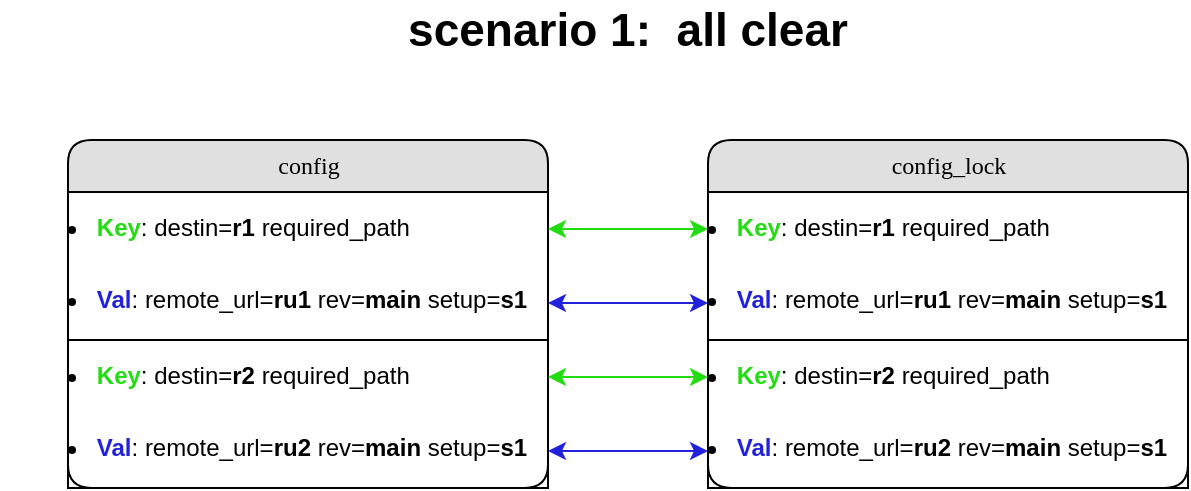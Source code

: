 <mxfile version="21.2.8" type="device">
  <diagram name="Page-1" id="5d7acffa-a066-3a61-03fe-96351882024d">
    <mxGraphModel dx="2040" dy="685" grid="1" gridSize="10" guides="1" tooltips="1" connect="1" arrows="1" fold="1" page="1" pageScale="1" pageWidth="1100" pageHeight="850" background="#ffffff" math="0" shadow="0">
      <root>
        <mxCell id="0" />
        <mxCell id="1" parent="0" />
        <mxCell id="AZiJ76leZRMekGIFPpnd-13" value="config" style="swimlane;html=1;fontStyle=0;childLayout=stackLayout;horizontal=1;startSize=26;fillColor=#e0e0e0;horizontalStack=0;resizeParent=1;resizeLast=0;collapsible=1;marginBottom=0;swimlaneFillColor=#ffffff;align=center;rounded=1;shadow=0;comic=0;labelBackgroundColor=none;strokeWidth=1;fontFamily=Verdana;fontSize=12" parent="1" vertex="1">
          <mxGeometry x="-1040" y="110" width="240" height="174" as="geometry" />
        </mxCell>
        <mxCell id="gZ2pxn1UFKeFwP35IxcN-5" value="&lt;ul style=&quot;line-height: 300%;&quot;&gt;&lt;li style=&quot;text-align: left;&quot;&gt;&lt;b&gt;&lt;font color=&quot;#22dd11&quot;&gt;Key&lt;/font&gt;&lt;/b&gt;:&amp;nbsp;&lt;span style=&quot;border-color: var(--border-color);&quot;&gt;destin=&lt;b&gt;r1&lt;/b&gt;&amp;nbsp;&lt;/span&gt;&lt;span style=&quot;border-color: var(--border-color);&quot;&gt;required_path&lt;/span&gt;&lt;/li&gt;&lt;li style=&quot;text-align: left;&quot;&gt;&lt;b&gt;&lt;font color=&quot;#2222dd&quot;&gt;Val&lt;/font&gt;&lt;/b&gt;:&amp;nbsp;&lt;span style=&quot;border-color: var(--border-color);&quot;&gt;remote_url=&lt;b&gt;ru1&lt;/b&gt; rev=&lt;b&gt;main&lt;/b&gt; setup=&lt;b&gt;s1&lt;/b&gt;&lt;/span&gt;&lt;/li&gt;&lt;/ul&gt;" style="text;strokeColor=default;fillColor=none;html=1;whiteSpace=wrap;verticalAlign=middle;overflow=hidden;labelPosition=center;verticalLabelPosition=middle;align=center;textDirection=ltr;spacingLeft=-36;spacingTop=-15;" parent="AZiJ76leZRMekGIFPpnd-13" vertex="1">
          <mxGeometry y="26" width="240" height="74" as="geometry" />
        </mxCell>
        <mxCell id="gZ2pxn1UFKeFwP35IxcN-6" value="&lt;ul style=&quot;line-height: 300%;&quot;&gt;&lt;li style=&quot;text-align: left;&quot;&gt;&lt;b&gt;&lt;font color=&quot;#22dd11&quot;&gt;Key&lt;/font&gt;&lt;/b&gt;:&amp;nbsp;&lt;span style=&quot;border-color: var(--border-color);&quot;&gt;destin=&lt;b&gt;r2&lt;/b&gt;&amp;nbsp;&lt;/span&gt;&lt;span style=&quot;border-color: var(--border-color);&quot;&gt;required_path&lt;/span&gt;&lt;/li&gt;&lt;li style=&quot;text-align: left;&quot;&gt;&lt;b&gt;&lt;font color=&quot;#2222dd&quot;&gt;Val&lt;/font&gt;&lt;/b&gt;:&amp;nbsp;&lt;span style=&quot;border-color: var(--border-color);&quot;&gt;remote_url=&lt;b&gt;ru2&lt;/b&gt;&amp;nbsp;rev=&lt;b&gt;main&lt;/b&gt; setup=&lt;b&gt;s1&lt;/b&gt;&lt;/span&gt;&lt;/li&gt;&lt;/ul&gt;" style="text;strokeColor=default;fillColor=none;html=1;whiteSpace=wrap;verticalAlign=middle;overflow=hidden;labelPosition=center;verticalLabelPosition=middle;align=center;textDirection=ltr;spacingLeft=-36;spacingTop=-15;" parent="AZiJ76leZRMekGIFPpnd-13" vertex="1">
          <mxGeometry y="100" width="240" height="74" as="geometry" />
        </mxCell>
        <mxCell id="gZ2pxn1UFKeFwP35IxcN-7" value="config_lock" style="swimlane;html=1;fontStyle=0;childLayout=stackLayout;horizontal=1;startSize=26;fillColor=#e0e0e0;horizontalStack=0;resizeParent=1;resizeLast=0;collapsible=1;marginBottom=0;swimlaneFillColor=#ffffff;align=center;rounded=1;shadow=0;comic=0;labelBackgroundColor=none;strokeWidth=1;fontFamily=Verdana;fontSize=12" parent="1" vertex="1">
          <mxGeometry x="-720" y="110" width="240" height="174" as="geometry" />
        </mxCell>
        <mxCell id="gZ2pxn1UFKeFwP35IxcN-8" value="&lt;ul style=&quot;line-height: 300%;&quot;&gt;&lt;li style=&quot;text-align: left;&quot;&gt;&lt;b&gt;&lt;font color=&quot;#22dd11&quot;&gt;Key&lt;/font&gt;&lt;/b&gt;:&amp;nbsp;&lt;span style=&quot;border-color: var(--border-color);&quot;&gt;destin=&lt;b&gt;r1&lt;/b&gt;&amp;nbsp;&lt;/span&gt;&lt;span style=&quot;border-color: var(--border-color);&quot;&gt;required_path&lt;/span&gt;&lt;/li&gt;&lt;li style=&quot;text-align: left;&quot;&gt;&lt;b&gt;&lt;font color=&quot;#2222dd&quot;&gt;Val&lt;/font&gt;&lt;/b&gt;:&amp;nbsp;&lt;span style=&quot;border-color: var(--border-color);&quot;&gt;remote_url=&lt;b&gt;ru1&lt;/b&gt; rev=&lt;b&gt;main&lt;/b&gt; setup=&lt;b&gt;s1&lt;/b&gt;&lt;/span&gt;&lt;/li&gt;&lt;/ul&gt;" style="text;strokeColor=default;fillColor=none;html=1;whiteSpace=wrap;verticalAlign=middle;overflow=hidden;labelPosition=center;verticalLabelPosition=middle;align=center;textDirection=ltr;spacingLeft=-36;spacingTop=-15;" parent="gZ2pxn1UFKeFwP35IxcN-7" vertex="1">
          <mxGeometry y="26" width="240" height="74" as="geometry" />
        </mxCell>
        <mxCell id="gZ2pxn1UFKeFwP35IxcN-9" value="&lt;ul style=&quot;line-height: 300%;&quot;&gt;&lt;li style=&quot;text-align: left;&quot;&gt;&lt;b&gt;&lt;font color=&quot;#22dd11&quot;&gt;Key&lt;/font&gt;&lt;/b&gt;:&amp;nbsp;&lt;span style=&quot;border-color: var(--border-color);&quot;&gt;destin=&lt;b&gt;r2&lt;/b&gt;&amp;nbsp;&lt;/span&gt;&lt;span style=&quot;border-color: var(--border-color);&quot;&gt;required_path&lt;/span&gt;&lt;/li&gt;&lt;li style=&quot;text-align: left;&quot;&gt;&lt;b&gt;&lt;font color=&quot;#2222dd&quot;&gt;Val&lt;/font&gt;&lt;/b&gt;:&amp;nbsp;&lt;span style=&quot;border-color: var(--border-color);&quot;&gt;remote_url=&lt;b&gt;ru2&lt;/b&gt;&amp;nbsp;rev=&lt;b&gt;main&lt;/b&gt; setup=&lt;b&gt;s1&lt;/b&gt;&lt;/span&gt;&lt;/li&gt;&lt;/ul&gt;" style="text;strokeColor=default;fillColor=none;html=1;whiteSpace=wrap;verticalAlign=middle;overflow=hidden;labelPosition=center;verticalLabelPosition=middle;align=center;textDirection=ltr;spacingLeft=-36;spacingTop=-15;" parent="gZ2pxn1UFKeFwP35IxcN-7" vertex="1">
          <mxGeometry y="100" width="240" height="74" as="geometry" />
        </mxCell>
        <mxCell id="gZ2pxn1UFKeFwP35IxcN-12" value="&lt;font style=&quot;font-size: 23px;&quot;&gt;&lt;b&gt;scenario 1:&amp;nbsp; all clear&lt;/b&gt;&lt;/font&gt;" style="text;html=1;strokeColor=none;fillColor=none;align=center;verticalAlign=middle;whiteSpace=wrap;rounded=0;" parent="1" vertex="1">
          <mxGeometry x="-890" y="40" width="260" height="30" as="geometry" />
        </mxCell>
        <mxCell id="gZ2pxn1UFKeFwP35IxcN-13" value="" style="endArrow=classic;startArrow=classic;html=1;rounded=0;exitX=1;exitY=0.25;exitDx=0;exitDy=0;strokeColor=#22DD11;entryX=0;entryY=0.25;entryDx=0;entryDy=0;" parent="1" source="gZ2pxn1UFKeFwP35IxcN-5" target="gZ2pxn1UFKeFwP35IxcN-8" edge="1">
          <mxGeometry width="50" height="50" relative="1" as="geometry">
            <mxPoint x="-680" y="130" as="sourcePoint" />
            <mxPoint x="-660" y="110" as="targetPoint" />
          </mxGeometry>
        </mxCell>
        <mxCell id="gZ2pxn1UFKeFwP35IxcN-14" value="" style="endArrow=classic;startArrow=classic;html=1;rounded=0;exitX=1;exitY=0.25;exitDx=0;exitDy=0;strokeColor=#22DD11;entryX=0;entryY=0.25;entryDx=0;entryDy=0;" parent="1" source="gZ2pxn1UFKeFwP35IxcN-6" target="gZ2pxn1UFKeFwP35IxcN-9" edge="1">
          <mxGeometry width="50" height="50" relative="1" as="geometry">
            <mxPoint x="-790" y="165" as="sourcePoint" />
            <mxPoint x="-630" y="165" as="targetPoint" />
          </mxGeometry>
        </mxCell>
        <mxCell id="gZ2pxn1UFKeFwP35IxcN-15" value="" style="endArrow=classic;startArrow=classic;html=1;rounded=0;exitX=1;exitY=0.75;exitDx=0;exitDy=0;strokeColor=#2222DD;entryX=0;entryY=0.75;entryDx=0;entryDy=0;" parent="1" source="gZ2pxn1UFKeFwP35IxcN-5" target="gZ2pxn1UFKeFwP35IxcN-8" edge="1">
          <mxGeometry width="50" height="50" relative="1" as="geometry">
            <mxPoint x="-790" y="196" as="sourcePoint" />
            <mxPoint x="-634" y="198" as="targetPoint" />
          </mxGeometry>
        </mxCell>
        <mxCell id="gZ2pxn1UFKeFwP35IxcN-16" value="" style="endArrow=classic;startArrow=classic;html=1;rounded=0;strokeColor=#2222DD;entryX=0;entryY=0.75;entryDx=0;entryDy=0;exitX=1;exitY=0.75;exitDx=0;exitDy=0;" parent="1" source="gZ2pxn1UFKeFwP35IxcN-6" target="gZ2pxn1UFKeFwP35IxcN-9" edge="1">
          <mxGeometry width="50" height="50" relative="1" as="geometry">
            <mxPoint x="-770" y="260" as="sourcePoint" />
            <mxPoint x="-690" y="270" as="targetPoint" />
          </mxGeometry>
        </mxCell>
      </root>
    </mxGraphModel>
  </diagram>
</mxfile>
